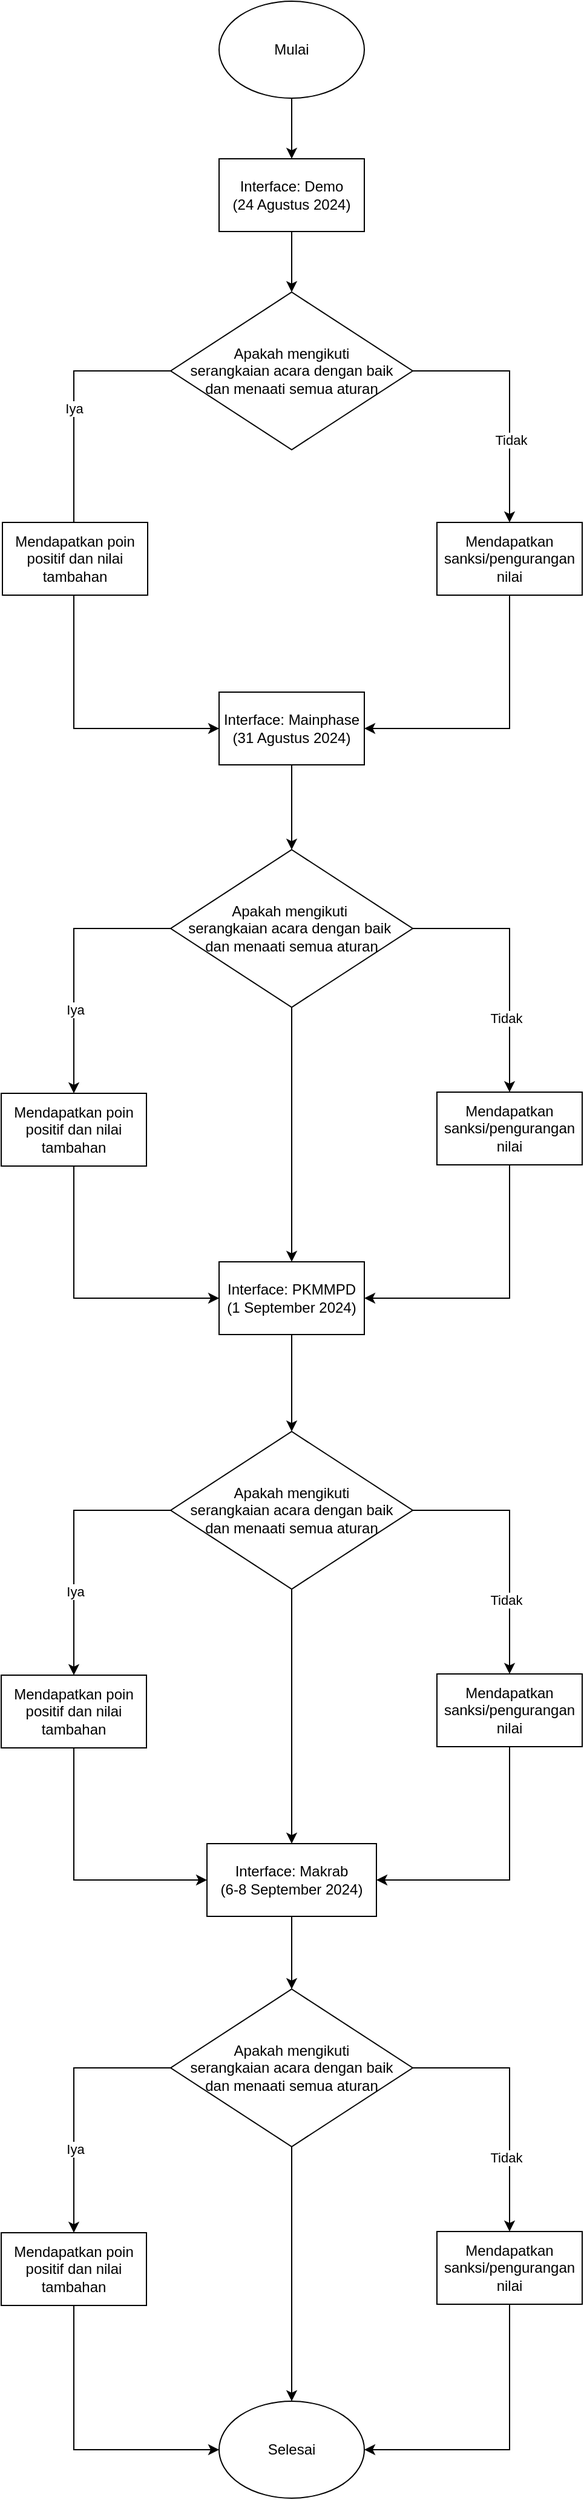 <mxfile version="24.7.8">
  <diagram name="Page-1" id="1yhWmFvwj7PU9tejEtmx">
    <mxGraphModel grid="1" page="0" gridSize="10" guides="1" tooltips="1" connect="1" arrows="1" fold="1" pageScale="1" pageWidth="850" pageHeight="1100" math="0" shadow="0">
      <root>
        <mxCell id="0" />
        <mxCell id="1" parent="0" />
        <mxCell id="hkTPiFh_SXTQD-GXa2Hm-2" style="edgeStyle=orthogonalEdgeStyle;rounded=0;orthogonalLoop=1;jettySize=auto;html=1;entryX=0.5;entryY=0;entryDx=0;entryDy=0;" edge="1" parent="1" source="hkTPiFh_SXTQD-GXa2Hm-1" target="hkTPiFh_SXTQD-GXa2Hm-3">
          <mxGeometry relative="1" as="geometry">
            <mxPoint x="180" y="-1720" as="targetPoint" />
          </mxGeometry>
        </mxCell>
        <mxCell id="hkTPiFh_SXTQD-GXa2Hm-1" value="Mulai" style="ellipse;whiteSpace=wrap;html=1;" vertex="1" parent="1">
          <mxGeometry x="120" y="-1900" width="120" height="80" as="geometry" />
        </mxCell>
        <mxCell id="hkTPiFh_SXTQD-GXa2Hm-5" value="" style="edgeStyle=orthogonalEdgeStyle;rounded=0;orthogonalLoop=1;jettySize=auto;html=1;" edge="1" parent="1" source="hkTPiFh_SXTQD-GXa2Hm-3" target="hkTPiFh_SXTQD-GXa2Hm-4">
          <mxGeometry relative="1" as="geometry" />
        </mxCell>
        <mxCell id="hkTPiFh_SXTQD-GXa2Hm-3" value="Interface: Demo&lt;div&gt;(24 Agustus 2024)&lt;/div&gt;" style="rounded=0;whiteSpace=wrap;html=1;" vertex="1" parent="1">
          <mxGeometry x="120" y="-1770" width="120" height="60" as="geometry" />
        </mxCell>
        <mxCell id="hkTPiFh_SXTQD-GXa2Hm-8" style="edgeStyle=orthogonalEdgeStyle;rounded=0;orthogonalLoop=1;jettySize=auto;html=1;entryX=0.5;entryY=0;entryDx=0;entryDy=0;" edge="1" parent="1" source="hkTPiFh_SXTQD-GXa2Hm-4" target="hkTPiFh_SXTQD-GXa2Hm-10">
          <mxGeometry relative="1" as="geometry">
            <mxPoint x="360" y="-1360" as="targetPoint" />
          </mxGeometry>
        </mxCell>
        <mxCell id="hkTPiFh_SXTQD-GXa2Hm-9" value="Tidak" style="edgeLabel;html=1;align=center;verticalAlign=middle;resizable=0;points=[];" vertex="1" connectable="0" parent="hkTPiFh_SXTQD-GXa2Hm-8">
          <mxGeometry x="0.235" y="1" relative="1" as="geometry">
            <mxPoint y="10" as="offset" />
          </mxGeometry>
        </mxCell>
        <mxCell id="hkTPiFh_SXTQD-GXa2Hm-16" style="edgeStyle=orthogonalEdgeStyle;rounded=0;orthogonalLoop=1;jettySize=auto;html=1;entryX=0;entryY=0.5;entryDx=0;entryDy=0;exitX=0;exitY=0.5;exitDx=0;exitDy=0;" edge="1" parent="1" source="hkTPiFh_SXTQD-GXa2Hm-4" target="hkTPiFh_SXTQD-GXa2Hm-13">
          <mxGeometry relative="1" as="geometry">
            <mxPoint x="70" y="-1595" as="sourcePoint" />
            <mxPoint x="110" y="-1300" as="targetPoint" />
            <Array as="points">
              <mxPoint y="-1595" />
              <mxPoint y="-1300" />
            </Array>
          </mxGeometry>
        </mxCell>
        <mxCell id="hkTPiFh_SXTQD-GXa2Hm-17" value="Iya" style="edgeLabel;html=1;align=center;verticalAlign=middle;resizable=0;points=[];" vertex="1" connectable="0" parent="hkTPiFh_SXTQD-GXa2Hm-16">
          <mxGeometry x="-0.553" relative="1" as="geometry">
            <mxPoint as="offset" />
          </mxGeometry>
        </mxCell>
        <mxCell id="hkTPiFh_SXTQD-GXa2Hm-4" value="Apakah mengikuti&lt;div&gt;serangkaian acara&amp;nbsp;&lt;span style=&quot;background-color: initial;&quot;&gt;dengan&amp;nbsp;&lt;/span&gt;&lt;span style=&quot;background-color: initial;&quot;&gt;baik&lt;/span&gt;&lt;/div&gt;&lt;div&gt;&lt;span style=&quot;background-color: initial;&quot;&gt;dan menaati semua aturan&lt;/span&gt;&lt;/div&gt;" style="rhombus;whiteSpace=wrap;html=1;rounded=0;" vertex="1" parent="1">
          <mxGeometry x="80" y="-1660" width="200" height="130" as="geometry" />
        </mxCell>
        <mxCell id="hkTPiFh_SXTQD-GXa2Hm-14" style="edgeStyle=orthogonalEdgeStyle;rounded=0;orthogonalLoop=1;jettySize=auto;html=1;entryX=1;entryY=0.5;entryDx=0;entryDy=0;exitX=0.5;exitY=1;exitDx=0;exitDy=0;" edge="1" parent="1" source="hkTPiFh_SXTQD-GXa2Hm-10" target="hkTPiFh_SXTQD-GXa2Hm-13">
          <mxGeometry relative="1" as="geometry" />
        </mxCell>
        <mxCell id="hkTPiFh_SXTQD-GXa2Hm-10" value="Mendapatkan sanksi/pengurangan nilai" style="rounded=0;whiteSpace=wrap;html=1;" vertex="1" parent="1">
          <mxGeometry x="300" y="-1470" width="120" height="60" as="geometry" />
        </mxCell>
        <mxCell id="hkTPiFh_SXTQD-GXa2Hm-28" style="edgeStyle=orthogonalEdgeStyle;rounded=0;orthogonalLoop=1;jettySize=auto;html=1;" edge="1" parent="1" source="hkTPiFh_SXTQD-GXa2Hm-13" target="hkTPiFh_SXTQD-GXa2Hm-23">
          <mxGeometry relative="1" as="geometry" />
        </mxCell>
        <mxCell id="hkTPiFh_SXTQD-GXa2Hm-13" value="Interface: Mainphase (31 Agustus 2024)" style="rounded=0;whiteSpace=wrap;html=1;" vertex="1" parent="1">
          <mxGeometry x="120" y="-1330" width="120" height="60" as="geometry" />
        </mxCell>
        <mxCell id="hkTPiFh_SXTQD-GXa2Hm-18" value="Mendapatkan poin positif dan nilai tambahan" style="rounded=0;whiteSpace=wrap;html=1;" vertex="1" parent="1">
          <mxGeometry x="-59" y="-1470" width="120" height="60" as="geometry" />
        </mxCell>
        <mxCell id="hkTPiFh_SXTQD-GXa2Hm-19" style="edgeStyle=orthogonalEdgeStyle;rounded=0;orthogonalLoop=1;jettySize=auto;html=1;entryX=1;entryY=0.5;entryDx=0;entryDy=0;exitX=0.5;exitY=1;exitDx=0;exitDy=0;" edge="1" parent="1" source="hkTPiFh_SXTQD-GXa2Hm-20" target="hkTPiFh_SXTQD-GXa2Hm-21">
          <mxGeometry relative="1" as="geometry" />
        </mxCell>
        <mxCell id="hkTPiFh_SXTQD-GXa2Hm-20" value="Mendapatkan sanksi/pengurangan nilai" style="rounded=0;whiteSpace=wrap;html=1;" vertex="1" parent="1">
          <mxGeometry x="300" y="-1000" width="120" height="60" as="geometry" />
        </mxCell>
        <mxCell id="hkTPiFh_SXTQD-GXa2Hm-46" style="edgeStyle=orthogonalEdgeStyle;rounded=0;orthogonalLoop=1;jettySize=auto;html=1;entryX=0.5;entryY=0;entryDx=0;entryDy=0;" edge="1" parent="1" source="hkTPiFh_SXTQD-GXa2Hm-21" target="hkTPiFh_SXTQD-GXa2Hm-45">
          <mxGeometry relative="1" as="geometry" />
        </mxCell>
        <mxCell id="hkTPiFh_SXTQD-GXa2Hm-21" value="Interface: PKMMPD (1 September 2024)" style="rounded=0;whiteSpace=wrap;html=1;" vertex="1" parent="1">
          <mxGeometry x="120" y="-860" width="120" height="60" as="geometry" />
        </mxCell>
        <mxCell id="hkTPiFh_SXTQD-GXa2Hm-32" style="edgeStyle=orthogonalEdgeStyle;rounded=0;orthogonalLoop=1;jettySize=auto;html=1;entryX=0;entryY=0.5;entryDx=0;entryDy=0;exitX=0.5;exitY=1;exitDx=0;exitDy=0;" edge="1" parent="1" source="hkTPiFh_SXTQD-GXa2Hm-22" target="hkTPiFh_SXTQD-GXa2Hm-21">
          <mxGeometry relative="1" as="geometry">
            <Array as="points">
              <mxPoint y="-940" />
              <mxPoint y="-830" />
            </Array>
          </mxGeometry>
        </mxCell>
        <mxCell id="hkTPiFh_SXTQD-GXa2Hm-22" value="Mendapatkan poin positif dan nilai tambahan" style="rounded=0;whiteSpace=wrap;html=1;" vertex="1" parent="1">
          <mxGeometry x="-60" y="-999" width="120" height="60" as="geometry" />
        </mxCell>
        <mxCell id="hkTPiFh_SXTQD-GXa2Hm-29" style="edgeStyle=orthogonalEdgeStyle;rounded=0;orthogonalLoop=1;jettySize=auto;html=1;entryX=0.5;entryY=0;entryDx=0;entryDy=0;" edge="1" parent="1" source="hkTPiFh_SXTQD-GXa2Hm-23" target="hkTPiFh_SXTQD-GXa2Hm-21">
          <mxGeometry relative="1" as="geometry" />
        </mxCell>
        <mxCell id="hkTPiFh_SXTQD-GXa2Hm-30" style="edgeStyle=orthogonalEdgeStyle;rounded=0;orthogonalLoop=1;jettySize=auto;html=1;entryX=0.5;entryY=0;entryDx=0;entryDy=0;" edge="1" parent="1" source="hkTPiFh_SXTQD-GXa2Hm-23" target="hkTPiFh_SXTQD-GXa2Hm-22">
          <mxGeometry relative="1" as="geometry">
            <Array as="points">
              <mxPoint y="-1135" />
              <mxPoint y="-1000" />
            </Array>
          </mxGeometry>
        </mxCell>
        <mxCell id="hkTPiFh_SXTQD-GXa2Hm-33" value="Iya" style="edgeLabel;html=1;align=center;verticalAlign=middle;resizable=0;points=[];" vertex="1" connectable="0" parent="hkTPiFh_SXTQD-GXa2Hm-30">
          <mxGeometry x="0.363" y="1" relative="1" as="geometry">
            <mxPoint as="offset" />
          </mxGeometry>
        </mxCell>
        <mxCell id="hkTPiFh_SXTQD-GXa2Hm-31" style="edgeStyle=orthogonalEdgeStyle;rounded=0;orthogonalLoop=1;jettySize=auto;html=1;entryX=0.5;entryY=0;entryDx=0;entryDy=0;" edge="1" parent="1" source="hkTPiFh_SXTQD-GXa2Hm-23" target="hkTPiFh_SXTQD-GXa2Hm-20">
          <mxGeometry relative="1" as="geometry" />
        </mxCell>
        <mxCell id="hkTPiFh_SXTQD-GXa2Hm-34" value="Tidak" style="edgeLabel;html=1;align=center;verticalAlign=middle;resizable=0;points=[];" vertex="1" connectable="0" parent="hkTPiFh_SXTQD-GXa2Hm-31">
          <mxGeometry x="0.43" y="-3" relative="1" as="geometry">
            <mxPoint as="offset" />
          </mxGeometry>
        </mxCell>
        <mxCell id="hkTPiFh_SXTQD-GXa2Hm-23" value="Apakah mengikuti&amp;nbsp;&lt;div&gt;&lt;span style=&quot;background-color: initial;&quot;&gt;serangkaian acara&amp;nbsp;&lt;/span&gt;&lt;span style=&quot;background-color: initial;&quot;&gt;dengan baik&amp;nbsp;&lt;/span&gt;&lt;div&gt;&lt;span style=&quot;background-color: initial;&quot;&gt;dan menaati semua aturan&lt;/span&gt;&lt;/div&gt;&lt;/div&gt;" style="rhombus;whiteSpace=wrap;html=1;rounded=0;" vertex="1" parent="1">
          <mxGeometry x="80" y="-1200" width="200" height="130" as="geometry" />
        </mxCell>
        <mxCell id="hkTPiFh_SXTQD-GXa2Hm-35" style="edgeStyle=orthogonalEdgeStyle;rounded=0;orthogonalLoop=1;jettySize=auto;html=1;entryX=1;entryY=0.5;entryDx=0;entryDy=0;exitX=0.5;exitY=1;exitDx=0;exitDy=0;" edge="1" parent="1" source="hkTPiFh_SXTQD-GXa2Hm-36" target="hkTPiFh_SXTQD-GXa2Hm-37">
          <mxGeometry relative="1" as="geometry" />
        </mxCell>
        <mxCell id="hkTPiFh_SXTQD-GXa2Hm-36" value="Mendapatkan sanksi/pengurangan nilai" style="rounded=0;whiteSpace=wrap;html=1;" vertex="1" parent="1">
          <mxGeometry x="300" y="-520" width="120" height="60" as="geometry" />
        </mxCell>
        <mxCell id="hkTPiFh_SXTQD-GXa2Hm-58" style="edgeStyle=orthogonalEdgeStyle;rounded=0;orthogonalLoop=1;jettySize=auto;html=1;entryX=0.5;entryY=0;entryDx=0;entryDy=0;" edge="1" parent="1" source="hkTPiFh_SXTQD-GXa2Hm-37" target="hkTPiFh_SXTQD-GXa2Hm-57">
          <mxGeometry relative="1" as="geometry" />
        </mxCell>
        <mxCell id="hkTPiFh_SXTQD-GXa2Hm-37" value="Interface: Makrab&lt;div&gt;(6-8 September 2024)&lt;/div&gt;" style="rounded=0;whiteSpace=wrap;html=1;" vertex="1" parent="1">
          <mxGeometry x="110" y="-380" width="140" height="60" as="geometry" />
        </mxCell>
        <mxCell id="hkTPiFh_SXTQD-GXa2Hm-38" style="edgeStyle=orthogonalEdgeStyle;rounded=0;orthogonalLoop=1;jettySize=auto;html=1;entryX=0;entryY=0.5;entryDx=0;entryDy=0;exitX=0.5;exitY=1;exitDx=0;exitDy=0;" edge="1" parent="1" source="hkTPiFh_SXTQD-GXa2Hm-39" target="hkTPiFh_SXTQD-GXa2Hm-37">
          <mxGeometry relative="1" as="geometry">
            <Array as="points">
              <mxPoint y="-460" />
              <mxPoint y="-350" />
            </Array>
          </mxGeometry>
        </mxCell>
        <mxCell id="hkTPiFh_SXTQD-GXa2Hm-39" value="Mendapatkan poin positif dan nilai tambahan" style="rounded=0;whiteSpace=wrap;html=1;" vertex="1" parent="1">
          <mxGeometry x="-60" y="-519" width="120" height="60" as="geometry" />
        </mxCell>
        <mxCell id="hkTPiFh_SXTQD-GXa2Hm-40" style="edgeStyle=orthogonalEdgeStyle;rounded=0;orthogonalLoop=1;jettySize=auto;html=1;entryX=0.5;entryY=0;entryDx=0;entryDy=0;" edge="1" parent="1" source="hkTPiFh_SXTQD-GXa2Hm-45" target="hkTPiFh_SXTQD-GXa2Hm-37">
          <mxGeometry relative="1" as="geometry" />
        </mxCell>
        <mxCell id="hkTPiFh_SXTQD-GXa2Hm-41" style="edgeStyle=orthogonalEdgeStyle;rounded=0;orthogonalLoop=1;jettySize=auto;html=1;entryX=0.5;entryY=0;entryDx=0;entryDy=0;" edge="1" parent="1" source="hkTPiFh_SXTQD-GXa2Hm-45" target="hkTPiFh_SXTQD-GXa2Hm-39">
          <mxGeometry relative="1" as="geometry">
            <Array as="points">
              <mxPoint y="-655" />
              <mxPoint y="-520" />
            </Array>
          </mxGeometry>
        </mxCell>
        <mxCell id="hkTPiFh_SXTQD-GXa2Hm-42" value="Iya" style="edgeLabel;html=1;align=center;verticalAlign=middle;resizable=0;points=[];" vertex="1" connectable="0" parent="hkTPiFh_SXTQD-GXa2Hm-41">
          <mxGeometry x="0.363" y="1" relative="1" as="geometry">
            <mxPoint as="offset" />
          </mxGeometry>
        </mxCell>
        <mxCell id="hkTPiFh_SXTQD-GXa2Hm-43" style="edgeStyle=orthogonalEdgeStyle;rounded=0;orthogonalLoop=1;jettySize=auto;html=1;entryX=0.5;entryY=0;entryDx=0;entryDy=0;" edge="1" parent="1" source="hkTPiFh_SXTQD-GXa2Hm-45" target="hkTPiFh_SXTQD-GXa2Hm-36">
          <mxGeometry relative="1" as="geometry" />
        </mxCell>
        <mxCell id="hkTPiFh_SXTQD-GXa2Hm-44" value="Tidak" style="edgeLabel;html=1;align=center;verticalAlign=middle;resizable=0;points=[];" vertex="1" connectable="0" parent="hkTPiFh_SXTQD-GXa2Hm-43">
          <mxGeometry x="0.43" y="-3" relative="1" as="geometry">
            <mxPoint as="offset" />
          </mxGeometry>
        </mxCell>
        <mxCell id="hkTPiFh_SXTQD-GXa2Hm-45" value="Apakah mengikuti&lt;div&gt;serangkaian acara&amp;nbsp;&lt;span style=&quot;background-color: initial;&quot;&gt;dengan baik&lt;/span&gt;&lt;div&gt;&lt;span style=&quot;background-color: initial;&quot;&gt;dan menaati semua aturan&lt;/span&gt;&lt;/div&gt;&lt;/div&gt;" style="rhombus;whiteSpace=wrap;html=1;rounded=0;" vertex="1" parent="1">
          <mxGeometry x="80" y="-720" width="200" height="130" as="geometry" />
        </mxCell>
        <mxCell id="hkTPiFh_SXTQD-GXa2Hm-47" style="edgeStyle=orthogonalEdgeStyle;rounded=0;orthogonalLoop=1;jettySize=auto;html=1;entryX=1;entryY=0.5;entryDx=0;entryDy=0;exitX=0.5;exitY=1;exitDx=0;exitDy=0;" edge="1" parent="1" source="hkTPiFh_SXTQD-GXa2Hm-48" target="hkTPiFh_SXTQD-GXa2Hm-60">
          <mxGeometry relative="1" as="geometry">
            <mxPoint x="250" y="110.0" as="targetPoint" />
            <Array as="points">
              <mxPoint x="360" y="120" />
            </Array>
          </mxGeometry>
        </mxCell>
        <mxCell id="hkTPiFh_SXTQD-GXa2Hm-48" value="Mendapatkan sanksi/pengurangan nilai" style="rounded=0;whiteSpace=wrap;html=1;" vertex="1" parent="1">
          <mxGeometry x="300" y="-60" width="120" height="60" as="geometry" />
        </mxCell>
        <mxCell id="hkTPiFh_SXTQD-GXa2Hm-50" style="edgeStyle=orthogonalEdgeStyle;rounded=0;orthogonalLoop=1;jettySize=auto;html=1;entryX=0;entryY=0.5;entryDx=0;entryDy=0;exitX=0.5;exitY=1;exitDx=0;exitDy=0;" edge="1" parent="1" source="hkTPiFh_SXTQD-GXa2Hm-51" target="hkTPiFh_SXTQD-GXa2Hm-60">
          <mxGeometry relative="1" as="geometry">
            <mxPoint x="110" y="110.0" as="targetPoint" />
            <Array as="points">
              <mxPoint y="120" />
            </Array>
          </mxGeometry>
        </mxCell>
        <mxCell id="hkTPiFh_SXTQD-GXa2Hm-51" value="Mendapatkan poin positif dan nilai tambahan" style="rounded=0;whiteSpace=wrap;html=1;" vertex="1" parent="1">
          <mxGeometry x="-60" y="-59" width="120" height="60" as="geometry" />
        </mxCell>
        <mxCell id="hkTPiFh_SXTQD-GXa2Hm-52" style="edgeStyle=orthogonalEdgeStyle;rounded=0;orthogonalLoop=1;jettySize=auto;html=1;entryX=0.5;entryY=0;entryDx=0;entryDy=0;" edge="1" parent="1" source="hkTPiFh_SXTQD-GXa2Hm-57">
          <mxGeometry relative="1" as="geometry">
            <mxPoint x="180" y="80.0" as="targetPoint" />
          </mxGeometry>
        </mxCell>
        <mxCell id="hkTPiFh_SXTQD-GXa2Hm-53" style="edgeStyle=orthogonalEdgeStyle;rounded=0;orthogonalLoop=1;jettySize=auto;html=1;entryX=0.5;entryY=0;entryDx=0;entryDy=0;" edge="1" parent="1" source="hkTPiFh_SXTQD-GXa2Hm-57" target="hkTPiFh_SXTQD-GXa2Hm-51">
          <mxGeometry relative="1" as="geometry">
            <Array as="points">
              <mxPoint y="-195" />
              <mxPoint y="-60" />
            </Array>
          </mxGeometry>
        </mxCell>
        <mxCell id="hkTPiFh_SXTQD-GXa2Hm-54" value="Iya" style="edgeLabel;html=1;align=center;verticalAlign=middle;resizable=0;points=[];" vertex="1" connectable="0" parent="hkTPiFh_SXTQD-GXa2Hm-53">
          <mxGeometry x="0.363" y="1" relative="1" as="geometry">
            <mxPoint as="offset" />
          </mxGeometry>
        </mxCell>
        <mxCell id="hkTPiFh_SXTQD-GXa2Hm-55" style="edgeStyle=orthogonalEdgeStyle;rounded=0;orthogonalLoop=1;jettySize=auto;html=1;entryX=0.5;entryY=0;entryDx=0;entryDy=0;" edge="1" parent="1" source="hkTPiFh_SXTQD-GXa2Hm-57" target="hkTPiFh_SXTQD-GXa2Hm-48">
          <mxGeometry relative="1" as="geometry" />
        </mxCell>
        <mxCell id="hkTPiFh_SXTQD-GXa2Hm-56" value="Tidak" style="edgeLabel;html=1;align=center;verticalAlign=middle;resizable=0;points=[];" vertex="1" connectable="0" parent="hkTPiFh_SXTQD-GXa2Hm-55">
          <mxGeometry x="0.43" y="-3" relative="1" as="geometry">
            <mxPoint as="offset" />
          </mxGeometry>
        </mxCell>
        <mxCell id="hkTPiFh_SXTQD-GXa2Hm-57" value="Apakah mengikuti&lt;div&gt;serangkaian acara&amp;nbsp;&lt;span style=&quot;background-color: initial;&quot;&gt;dengan baik&lt;/span&gt;&lt;/div&gt;&lt;div&gt;&lt;span style=&quot;background-color: initial;&quot;&gt;dan menaati semua aturan&lt;/span&gt;&lt;/div&gt;" style="rhombus;whiteSpace=wrap;html=1;rounded=0;" vertex="1" parent="1">
          <mxGeometry x="80" y="-260" width="200" height="130" as="geometry" />
        </mxCell>
        <mxCell id="hkTPiFh_SXTQD-GXa2Hm-60" value="Selesai" style="ellipse;whiteSpace=wrap;html=1;" vertex="1" parent="1">
          <mxGeometry x="120" y="80" width="120" height="80" as="geometry" />
        </mxCell>
      </root>
    </mxGraphModel>
  </diagram>
</mxfile>
